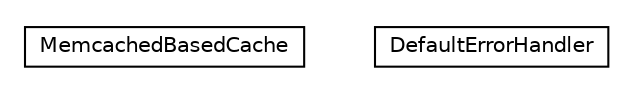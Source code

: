 #!/usr/local/bin/dot
#
# Class diagram 
# Generated by UMLGraph version R5_6_6-8-g8d7759 (http://www.umlgraph.org/)
#

digraph G {
	edge [fontname="Helvetica",fontsize=10,labelfontname="Helvetica",labelfontsize=10];
	node [fontname="Helvetica",fontsize=10,shape=plaintext];
	nodesep=0.25;
	ranksep=0.5;
	// org.dayatang.cache.memcached.MemcachedBasedCache
	c7997 [label=<<table title="org.dayatang.cache.memcached.MemcachedBasedCache" border="0" cellborder="1" cellspacing="0" cellpadding="2" port="p" href="./MemcachedBasedCache.html">
		<tr><td><table border="0" cellspacing="0" cellpadding="1">
<tr><td align="center" balign="center"> MemcachedBasedCache </td></tr>
		</table></td></tr>
		</table>>, URL="./MemcachedBasedCache.html", fontname="Helvetica", fontcolor="black", fontsize=10.0];
	// org.dayatang.cache.memcached.DefaultErrorHandler
	c7998 [label=<<table title="org.dayatang.cache.memcached.DefaultErrorHandler" border="0" cellborder="1" cellspacing="0" cellpadding="2" port="p" href="./DefaultErrorHandler.html">
		<tr><td><table border="0" cellspacing="0" cellpadding="1">
<tr><td align="center" balign="center"> DefaultErrorHandler </td></tr>
		</table></td></tr>
		</table>>, URL="./DefaultErrorHandler.html", fontname="Helvetica", fontcolor="black", fontsize=10.0];
}

